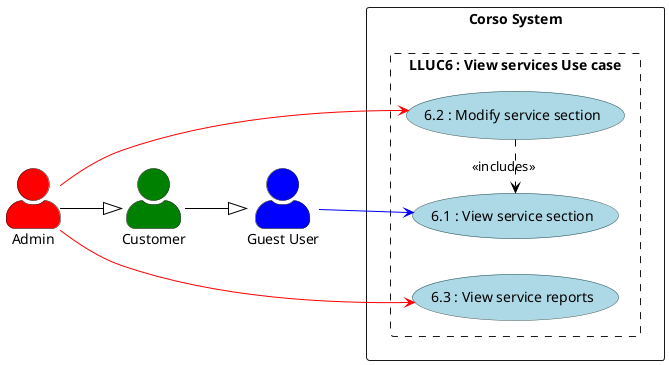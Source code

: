 @startuml
left to right direction
skinparam actorStyle awesome
skinparam usecase {
    BackgroundColor LightBlue
    BorderColor DarkSlateGray
    ArrowColor Black
    ActorBorderColor black
    ActorFontName Courier
    ActorBackgroundColor<< Human >> Gold
}
actor  "Guest User" as Anonymous #Blue
actor  "Admin" as Admin #Red
actor  "Customer" as User #Green

rectangle "Corso System"{
 rectangle "LLUC6 : View services Use case" as Services #line.dashed {
    usecase "6.1 : View service section" as UC17
    usecase "6.2 : Modify service section" as UC18
    usecase "6.3 : View service reports" as UC19

    Anonymous -[#blue]-> UC17 
    Admin -[#red]-> UC18
    Admin -[#red]-> UC19

    UC18 -[dashed]> UC17 : <<includes>>
    User --|> Anonymous
    Admin --|> User
  }
}
@endpuml
